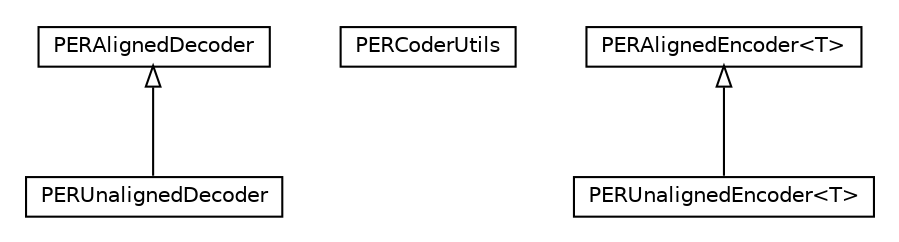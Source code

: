 #!/usr/local/bin/dot
#
# Class diagram 
# Generated by UMLGraph version 5.1 (http://www.umlgraph.org/)
#

digraph G {
	edge [fontname="Helvetica",fontsize=10,labelfontname="Helvetica",labelfontsize=10];
	node [fontname="Helvetica",fontsize=10,shape=plaintext];
	nodesep=0.25;
	ranksep=0.5;
	// org.universAAL.lddi.lib.ieeex73std.org.bn.coders.per.PERUnalignedDecoder
	c697251 [label=<<table title="org.universAAL.lddi.lib.ieeex73std.org.bn.coders.per.PERUnalignedDecoder" border="0" cellborder="1" cellspacing="0" cellpadding="2" port="p" href="./PERUnalignedDecoder.html">
		<tr><td><table border="0" cellspacing="0" cellpadding="1">
<tr><td align="center" balign="center"> PERUnalignedDecoder </td></tr>
		</table></td></tr>
		</table>>, fontname="Helvetica", fontcolor="black", fontsize=10.0];
	// org.universAAL.lddi.lib.ieeex73std.org.bn.coders.per.PERAlignedDecoder
	c697252 [label=<<table title="org.universAAL.lddi.lib.ieeex73std.org.bn.coders.per.PERAlignedDecoder" border="0" cellborder="1" cellspacing="0" cellpadding="2" port="p" href="./PERAlignedDecoder.html">
		<tr><td><table border="0" cellspacing="0" cellpadding="1">
<tr><td align="center" balign="center"> PERAlignedDecoder </td></tr>
		</table></td></tr>
		</table>>, fontname="Helvetica", fontcolor="black", fontsize=10.0];
	// org.universAAL.lddi.lib.ieeex73std.org.bn.coders.per.PERCoderUtils
	c697253 [label=<<table title="org.universAAL.lddi.lib.ieeex73std.org.bn.coders.per.PERCoderUtils" border="0" cellborder="1" cellspacing="0" cellpadding="2" port="p" href="./PERCoderUtils.html">
		<tr><td><table border="0" cellspacing="0" cellpadding="1">
<tr><td align="center" balign="center"> PERCoderUtils </td></tr>
		</table></td></tr>
		</table>>, fontname="Helvetica", fontcolor="black", fontsize=10.0];
	// org.universAAL.lddi.lib.ieeex73std.org.bn.coders.per.PERAlignedEncoder<T>
	c697254 [label=<<table title="org.universAAL.lddi.lib.ieeex73std.org.bn.coders.per.PERAlignedEncoder" border="0" cellborder="1" cellspacing="0" cellpadding="2" port="p" href="./PERAlignedEncoder.html">
		<tr><td><table border="0" cellspacing="0" cellpadding="1">
<tr><td align="center" balign="center"> PERAlignedEncoder&lt;T&gt; </td></tr>
		</table></td></tr>
		</table>>, fontname="Helvetica", fontcolor="black", fontsize=10.0];
	// org.universAAL.lddi.lib.ieeex73std.org.bn.coders.per.PERUnalignedEncoder<T>
	c697255 [label=<<table title="org.universAAL.lddi.lib.ieeex73std.org.bn.coders.per.PERUnalignedEncoder" border="0" cellborder="1" cellspacing="0" cellpadding="2" port="p" href="./PERUnalignedEncoder.html">
		<tr><td><table border="0" cellspacing="0" cellpadding="1">
<tr><td align="center" balign="center"> PERUnalignedEncoder&lt;T&gt; </td></tr>
		</table></td></tr>
		</table>>, fontname="Helvetica", fontcolor="black", fontsize=10.0];
	//org.universAAL.lddi.lib.ieeex73std.org.bn.coders.per.PERUnalignedDecoder extends org.universAAL.lddi.lib.ieeex73std.org.bn.coders.per.PERAlignedDecoder
	c697252:p -> c697251:p [dir=back,arrowtail=empty];
	//org.universAAL.lddi.lib.ieeex73std.org.bn.coders.per.PERUnalignedEncoder<T> extends org.universAAL.lddi.lib.ieeex73std.org.bn.coders.per.PERAlignedEncoder<T>
	c697254:p -> c697255:p [dir=back,arrowtail=empty];
}

